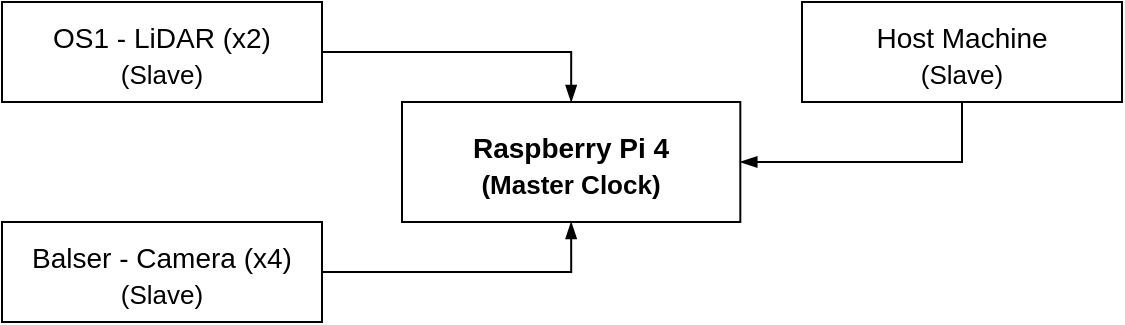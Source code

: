 <mxfile version="14.1.9" type="device"><diagram id="Vd03UBhbO-cTqOLjB_Xv" name="ptp"><mxGraphModel dx="677" dy="381" grid="1" gridSize="10" guides="1" tooltips="1" connect="1" arrows="1" fold="1" page="1" pageScale="1" pageWidth="850" pageHeight="1100" math="0" shadow="0"><root><mxCell id="--kdgvnnUrEpnu2APlDT-0"/><mxCell id="--kdgvnnUrEpnu2APlDT-1" parent="--kdgvnnUrEpnu2APlDT-0"/><mxCell id="--kdgvnnUrEpnu2APlDT-3" value="&lt;div style=&quot;font-size: 14px ; line-height: 160%&quot;&gt;Raspberry Pi 4&lt;/div&gt;&lt;div&gt;(Master Clock&lt;span&gt;)&lt;/span&gt;&lt;/div&gt;" style="rounded=0;whiteSpace=wrap;html=1;shadow=0;glass=0;comic=0;strokeColor=#000000;strokeWidth=1;fillColor=#ffffff;gradientColor=none;fontFamily=Helvetica;FType=g;fontSize=13;labelBackgroundColor=none;fontColor=#000000;fontStyle=1" parent="--kdgvnnUrEpnu2APlDT-1" vertex="1"><mxGeometry x="280" y="160" width="169.16" height="60" as="geometry"/></mxCell><mxCell id="--kdgvnnUrEpnu2APlDT-12" style="edgeStyle=orthogonalEdgeStyle;rounded=0;orthogonalLoop=1;jettySize=auto;html=1;startArrow=none;startFill=0;endArrow=blockThin;endFill=1;entryX=0.5;entryY=1;entryDx=0;entryDy=0;labelBackgroundColor=none;fontColor=#000000;" parent="--kdgvnnUrEpnu2APlDT-1" source="--kdgvnnUrEpnu2APlDT-5" target="--kdgvnnUrEpnu2APlDT-3" edge="1"><mxGeometry relative="1" as="geometry"><mxPoint x="310" y="252.33" as="targetPoint"/></mxGeometry></mxCell><mxCell id="--kdgvnnUrEpnu2APlDT-5" value="&lt;div style=&quot;font-size: 14px ; line-height: 160%&quot;&gt;Balser - Camera (x4)&lt;br&gt;&lt;/div&gt;&lt;div&gt;&lt;font style=&quot;font-size: 13px&quot;&gt;&lt;font style=&quot;font-size: 13px&quot;&gt;(Slave)&lt;/font&gt;&lt;b&gt;&lt;font style=&quot;font-size: 12px&quot;&gt;&lt;br&gt;&lt;/font&gt;&lt;/b&gt;&lt;/font&gt;&lt;/div&gt;" style="rounded=0;whiteSpace=wrap;html=1;shadow=0;glass=0;comic=0;strokeColor=#000000;strokeWidth=1;fillColor=#ffffff;gradientColor=none;fontFamily=Helvetica;fontSize=13;labelBackgroundColor=none;fontColor=#000000;" parent="--kdgvnnUrEpnu2APlDT-1" vertex="1"><mxGeometry x="80" y="220" width="160" height="50" as="geometry"/></mxCell><mxCell id="--kdgvnnUrEpnu2APlDT-11" style="edgeStyle=orthogonalEdgeStyle;rounded=0;orthogonalLoop=1;jettySize=auto;html=1;startArrow=none;startFill=0;endArrow=blockThin;endFill=1;labelBackgroundColor=none;fontColor=#000000;entryX=0.5;entryY=0;entryDx=0;entryDy=0;" parent="--kdgvnnUrEpnu2APlDT-1" source="--kdgvnnUrEpnu2APlDT-7" target="--kdgvnnUrEpnu2APlDT-3" edge="1"><mxGeometry relative="1" as="geometry"><mxPoint x="332" y="160" as="targetPoint"/></mxGeometry></mxCell><mxCell id="--kdgvnnUrEpnu2APlDT-7" value="&lt;div&gt;&lt;div&gt;&lt;font style=&quot;font-size: 14px ; line-height: 160%&quot;&gt;OS1 - LiDAR (x2)&lt;/font&gt;&lt;/div&gt;&lt;/div&gt;(Slave)" style="rounded=0;whiteSpace=wrap;html=1;shadow=0;glass=0;comic=0;strokeColor=#000000;strokeWidth=1;fillColor=#ffffff;gradientColor=none;fontFamily=Helvetica;fontSize=13;labelBackgroundColor=none;fontColor=#000000;" parent="--kdgvnnUrEpnu2APlDT-1" vertex="1"><mxGeometry x="80" y="110" width="160" height="50" as="geometry"/></mxCell><mxCell id="azq4rmYVbYHPkziH47ov-9" style="edgeStyle=orthogonalEdgeStyle;rounded=0;orthogonalLoop=1;jettySize=auto;html=1;startArrow=none;startFill=0;endArrow=blockThin;endFill=1;labelBackgroundColor=none;fontColor=#000000;entryX=1;entryY=0.5;entryDx=0;entryDy=0;exitX=0.5;exitY=1;exitDx=0;exitDy=0;" edge="1" parent="--kdgvnnUrEpnu2APlDT-1" source="azq4rmYVbYHPkziH47ov-10" target="--kdgvnnUrEpnu2APlDT-3"><mxGeometry relative="1" as="geometry"><mxPoint x="814.58" y="150.0" as="targetPoint"/></mxGeometry></mxCell><mxCell id="azq4rmYVbYHPkziH47ov-10" value="&lt;div&gt;&lt;div&gt;&lt;font style=&quot;font-size: 14px ; line-height: 160%&quot;&gt;Host Machine&lt;/font&gt;&lt;/div&gt;&lt;/div&gt;(Slave)" style="rounded=0;whiteSpace=wrap;html=1;shadow=0;glass=0;comic=0;strokeColor=#000000;strokeWidth=1;fillColor=#ffffff;gradientColor=none;fontFamily=Helvetica;fontSize=13;labelBackgroundColor=none;fontColor=#000000;" vertex="1" parent="--kdgvnnUrEpnu2APlDT-1"><mxGeometry x="480" y="110" width="160" height="50" as="geometry"/></mxCell></root></mxGraphModel></diagram></mxfile>